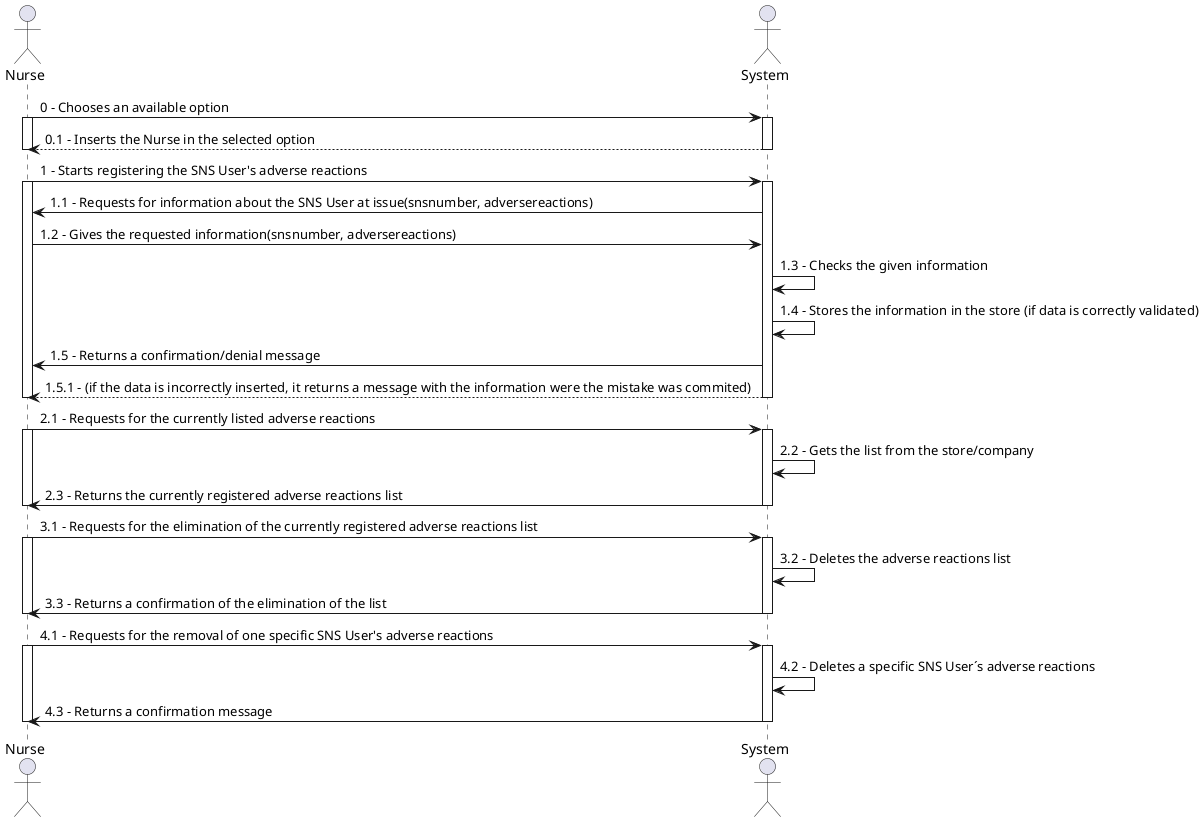 @startuml
actor "Nurse" as N
actor "System" as C



N -> C: 0 - Chooses an available option
activate N
activate C
C --> N:  0.1 - Inserts the Nurse in the selected option
deactivate N
deactivate C
N -> C: 1 - Starts registering the SNS User's adverse reactions
activate N
activate C
C -> N: 1.1 - Requests for information about the SNS User at issue(snsnumber, adversereactions)
N -> C: 1.2 - Gives the requested information(snsnumber, adversereactions)
C -> C: 1.3 - Checks the given information
C -> C: 1.4 - Stores the information in the store (if data is correctly validated)
C -> N: 1.5 - Returns a confirmation/denial message
C --> N: 1.5.1 - (if the data is incorrectly inserted, it returns a message with the information were the mistake was commited)
deactivate N
deactivate C

N-> C: 2.1 - Requests for the currently listed adverse reactions
activate N
activate C
C-> C: 2.2 - Gets the list from the store/company
C-> N: 2.3 - Returns the currently registered adverse reactions list
deactivate N
deactivate C

N -> C: 3.1 - Requests for the elimination of the currently registered adverse reactions list
activate N
activate C
C -> C: 3.2 - Deletes the adverse reactions list
C -> N: 3.3 - Returns a confirmation of the elimination of the list
deactivate N
deactivate C

N-> C: 4.1 - Requests for the removal of one specific SNS User's adverse reactions
activate N
activate C
C -> C: 4.2 - Deletes a specific SNS User´s adverse reactions
C-> N: 4.3 - Returns a confirmation message
deactivate N
deactivate C






@enduml